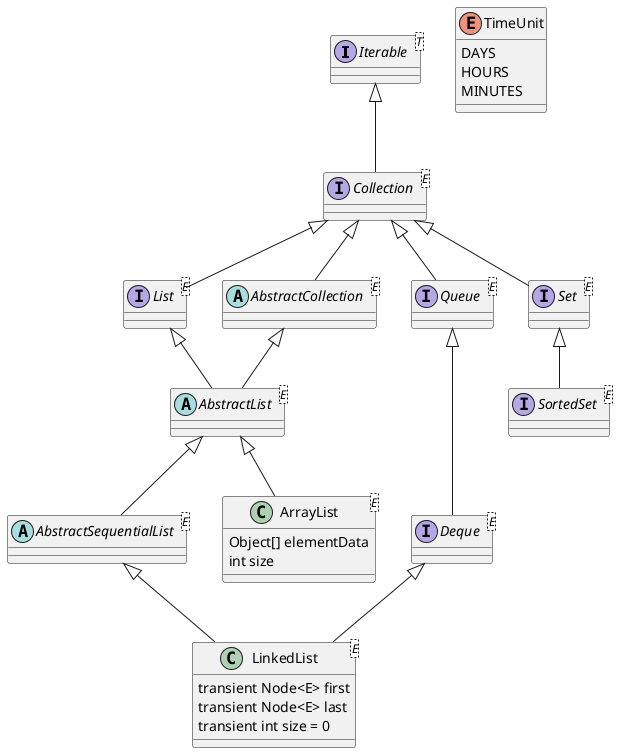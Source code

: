 @startuml
'https://plantuml.com/class-diagram

interface Iterable<T>
interface Collection<E>
interface List<E>
interface Queue<E>
interface Deque<E>
interface Set<E>
interface SortedSet<E>
Iterable <|-- Collection
Collection <|-- List
Collection <|-- Queue
Collection <|-- Set
Queue <|-- Deque
Set <|-- SortedSet

abstract class AbstractCollection<E>
abstract class AbstractList<E>
abstract class AbstractSequentialList<E>

Collection <|-- AbstractCollection

AbstractCollection <|-- AbstractList
List <|-- AbstractList
AbstractList <|-- AbstractSequentialList

class ArrayList<E> {
  Object[] elementData
  int size
}
class LinkedList<E> {
transient Node<E> first
transient Node<E> last
transient int size = 0
}

AbstractList <|-- ArrayList
AbstractSequentialList <|-- LinkedList
Deque <|-- LinkedList

enum TimeUnit {
DAYS
HOURS
MINUTES
}

@enduml